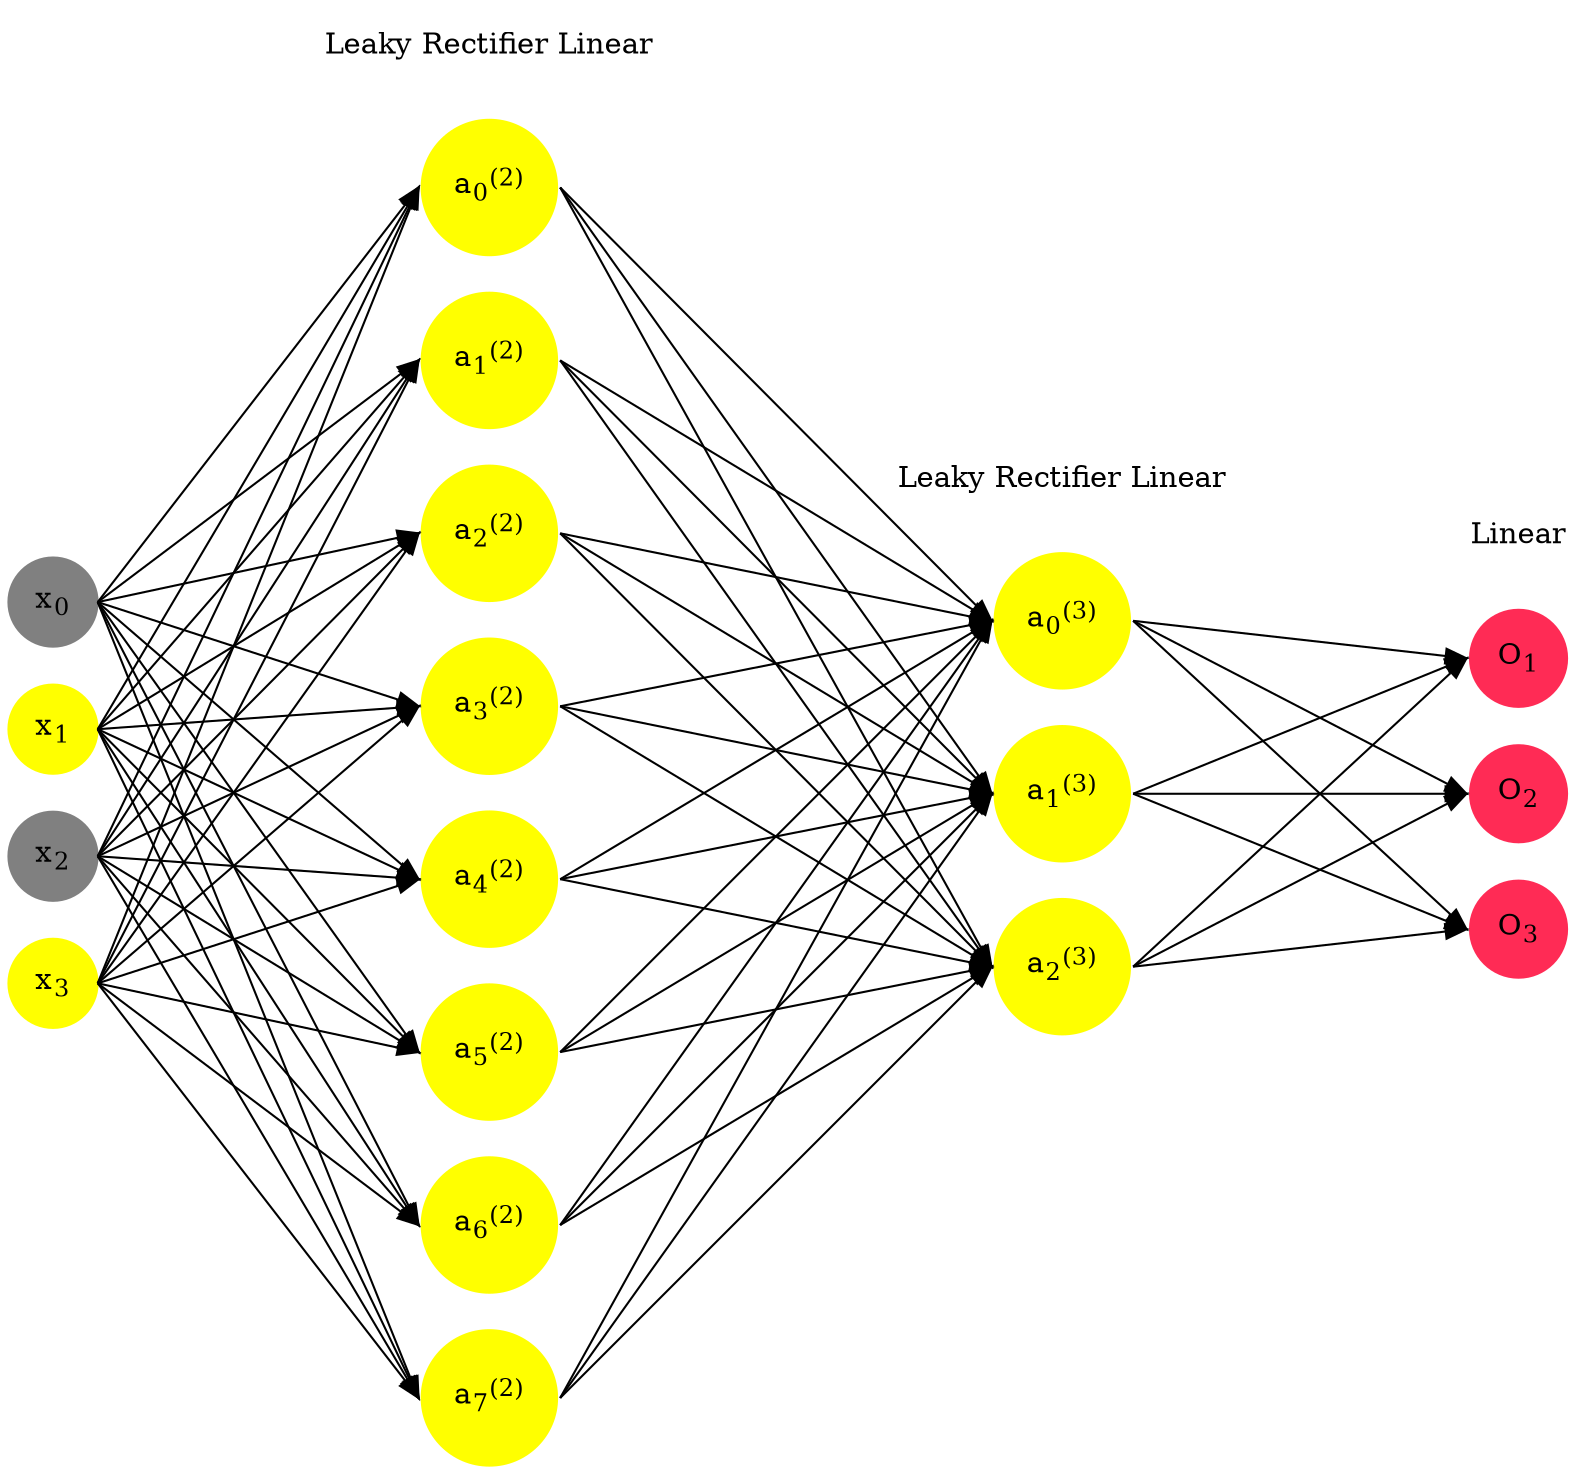 digraph G {
	rankdir = LR;
	splines=false;
	edge[style=invis];
	ranksep= 1.4;
	{
	node [shape=circle, color="0.1667, 0.0, 0.5", style=filled, fillcolor="0.1667, 0.0, 0.5"];
	x0 [label=<x<sub>0</sub>>];
	}
	{
	node [shape=circle, color="0.1667, 1.0, 1.0", style=filled, fillcolor="0.1667, 1.0, 1.0"];
	x1 [label=<x<sub>1</sub>>];
	}
	{
	node [shape=circle, color="0.1667, 0.0, 0.5", style=filled, fillcolor="0.1667, 0.0, 0.5"];
	x2 [label=<x<sub>2</sub>>];
	}
	{
	node [shape=circle, color="0.1667, 1.0, 1.0", style=filled, fillcolor="0.1667, 1.0, 1.0"];
	x3 [label=<x<sub>3</sub>>];
	}
	{
	node [shape=circle, color="0.1667, nan, nan", style=filled, fillcolor="0.1667, nan, nan"];
	a02 [label=<a<sub>0</sub><sup>(2)</sup>>];
	}
	{
	node [shape=circle, color="0.1667, nan, nan", style=filled, fillcolor="0.1667, nan, nan"];
	a12 [label=<a<sub>1</sub><sup>(2)</sup>>];
	}
	{
	node [shape=circle, color="0.1667, nan, nan", style=filled, fillcolor="0.1667, nan, nan"];
	a22 [label=<a<sub>2</sub><sup>(2)</sup>>];
	}
	{
	node [shape=circle, color="0.1667, nan, nan", style=filled, fillcolor="0.1667, nan, nan"];
	a32 [label=<a<sub>3</sub><sup>(2)</sup>>];
	}
	{
	node [shape=circle, color="0.1667, nan, nan", style=filled, fillcolor="0.1667, nan, nan"];
	a42 [label=<a<sub>4</sub><sup>(2)</sup>>];
	}
	{
	node [shape=circle, color="0.1667, nan, nan", style=filled, fillcolor="0.1667, nan, nan"];
	a52 [label=<a<sub>5</sub><sup>(2)</sup>>];
	}
	{
	node [shape=circle, color="0.1667, nan, nan", style=filled, fillcolor="0.1667, nan, nan"];
	a62 [label=<a<sub>6</sub><sup>(2)</sup>>];
	}
	{
	node [shape=circle, color="0.1667, nan, nan", style=filled, fillcolor="0.1667, nan, nan"];
	a72 [label=<a<sub>7</sub><sup>(2)</sup>>];
	}
	{
	node [shape=circle, color="0.1667, nan, nan", style=filled, fillcolor="0.1667, nan, nan"];
	a03 [label=<a<sub>0</sub><sup>(3)</sup>>];
	}
	{
	node [shape=circle, color="0.1667, nan, nan", style=filled, fillcolor="0.1667, nan, nan"];
	a13 [label=<a<sub>1</sub><sup>(3)</sup>>];
	}
	{
	node [shape=circle, color="0.1667, nan, nan", style=filled, fillcolor="0.1667, nan, nan"];
	a23 [label=<a<sub>2</sub><sup>(3)</sup>>];
	}
	{
	node [shape=circle, color="0.9667, 0.83, 1.0", style=filled, fillcolor="0.9667, 0.83, 1.0"];
	O1 [label=<O<sub>1</sub>>];
	}
	{
	node [shape=circle, color="0.9667, 0.83, 1.0", style=filled, fillcolor="0.9667, 0.83, 1.0"];
	O2 [label=<O<sub>2</sub>>];
	}
	{
	node [shape=circle, color="0.9667, 0.83, 1.0", style=filled, fillcolor="0.9667, 0.83, 1.0"];
	O3 [label=<O<sub>3</sub>>];
	}
	{
	rank=same;
	x0->x1->x2->x3;
	}
	{
	rank=same;
	a02->a12->a22->a32->a42->a52->a62->a72;
	}
	{
	rank=same;
	a03->a13->a23;
	}
	{
	rank=same;
	O1->O2->O3;
	}
	l1 [shape=plaintext,label="Leaky Rectifier Linear"];
	l1->a02;
	{rank=same; l1;a02};
	l2 [shape=plaintext,label="Leaky Rectifier Linear"];
	l2->a03;
	{rank=same; l2;a03};
	l3 [shape=plaintext,label="Linear"];
	l3->O1;
	{rank=same; l3;O1};
edge[style=solid, tailport=e, headport=w];
	{x0;x1;x2;x3} -> {a02;a12;a22;a32;a42;a52;a62;a72};
	{a02;a12;a22;a32;a42;a52;a62;a72} -> {a03;a13;a23};
	{a03;a13;a23} -> {O1,O2,O3};
}